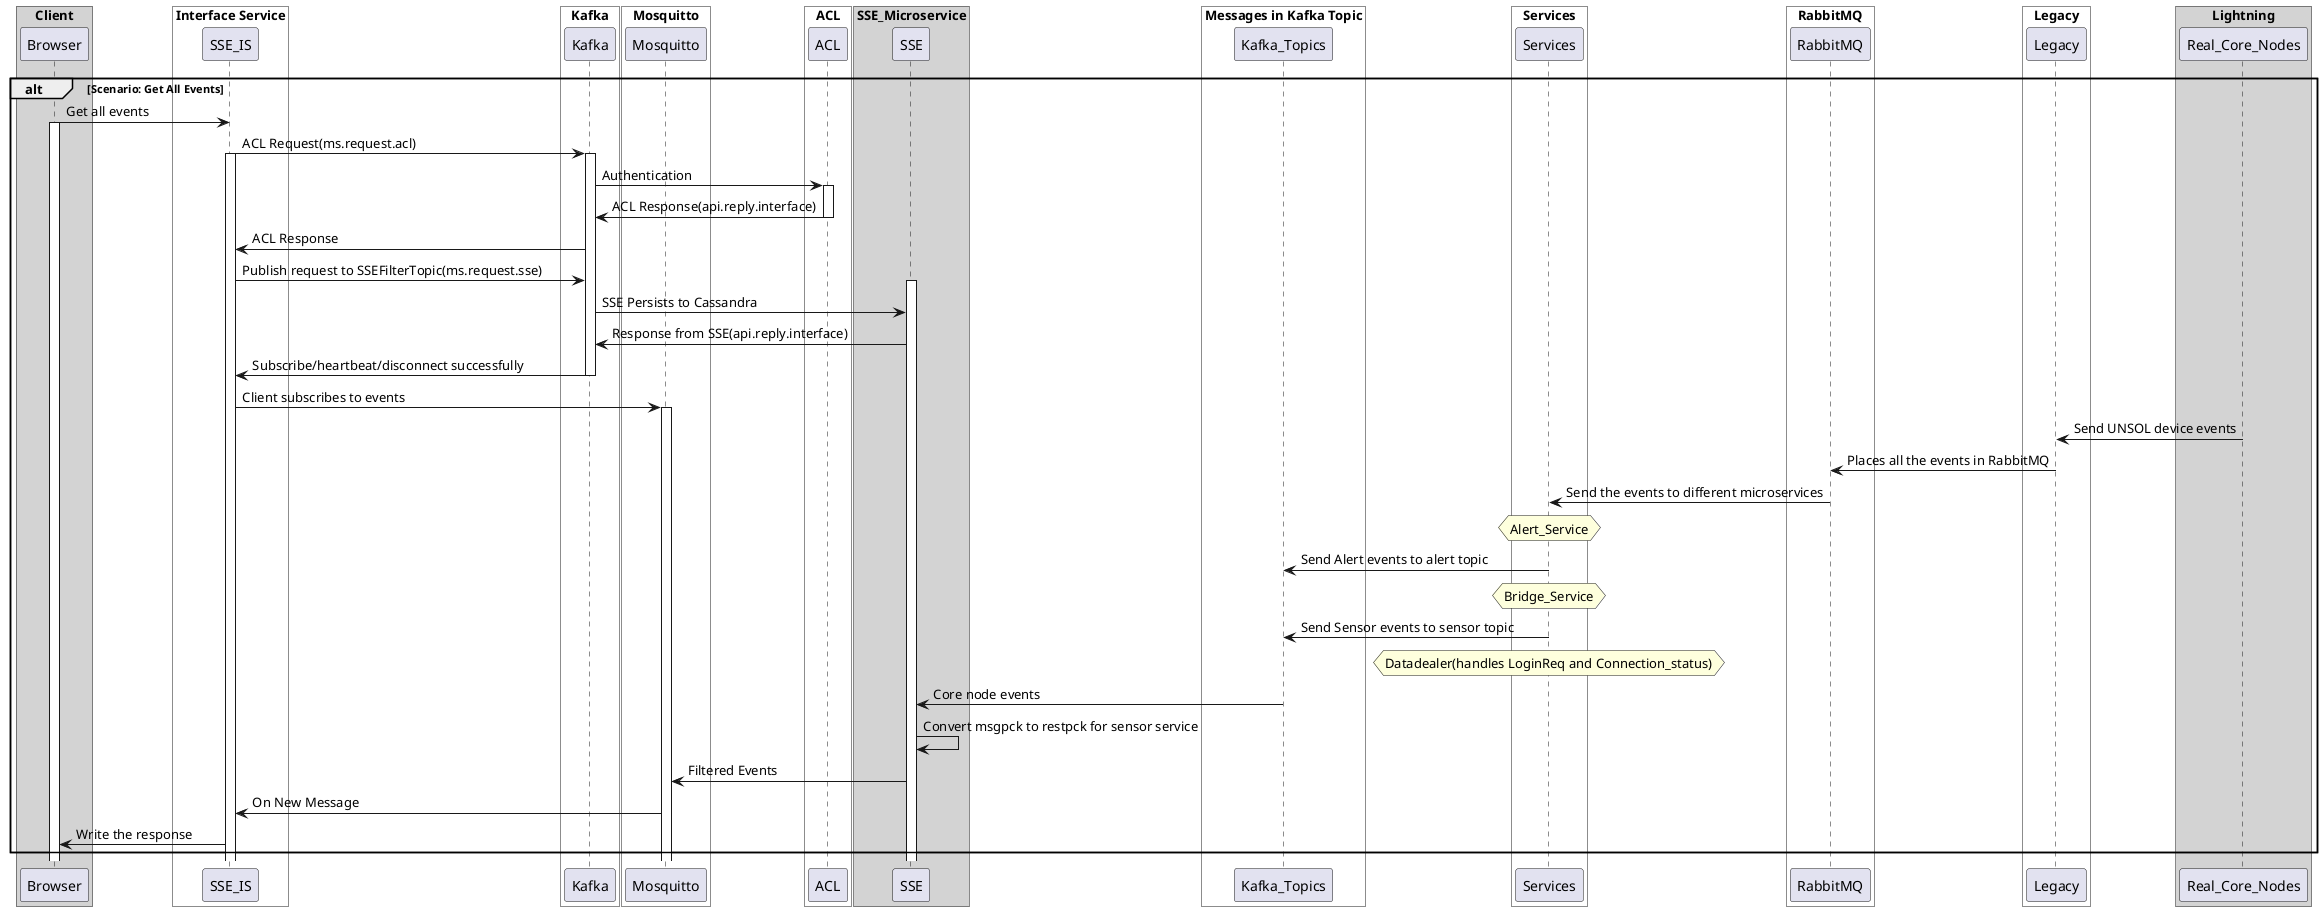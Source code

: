 @startuml
 box  "Client" #LightGrey
    participant Browser
 end box

box "Interface Service" #white
       participant SSE_IS
end box

box "Kafka" #white
       participant Kafka
end box

box "Mosquitto" #white
       participant Mosquitto
end box

box "ACL" #white
       participant ACL
end box

box "SSE_Microservice" #LightGrey
       participant SSE
end box

box "Messages in Kafka Topic" #white
       participant Kafka_Topics
end box

box "Services" #white
       participant Services
end box

box "RabbitMQ" #white
       participant RabbitMQ
end box

box "Legacy" #white
       participant Legacy
end box

box "Lightning" #LightGrey
       participant Real_Core_Nodes
end box

 alt Scenario: Get All Events
        Browser -> SSE_IS: Get all events
        Activate Browser
        SSE_IS -> Kafka: ACL Request(ms.request.acl)
        Activate SSE_IS
        Activate Kafka
        Kafka -> ACL: Authentication
        Activate ACL
        ACL -> Kafka: ACL Response(api.reply.interface)
        Deactivate ACL
        Kafka -> SSE_IS: ACL Response
        SSE_IS -> Kafka: Publish request to SSEFilterTopic(ms.request.sse)
        Activate SSE
        Kafka -> SSE: SSE Persists to Cassandra
        SSE -> Kafka: Response from SSE(api.reply.interface)
        Kafka -> SSE_IS: Subscribe/heartbeat/disconnect successfully
        Deactivate Kafka
        SSE_IS -> Mosquitto: Client subscribes to events
        Activate Mosquitto
        Real_Core_Nodes -> Legacy :Send UNSOL device events
        Legacy -> RabbitMQ :Places all the events in RabbitMQ
        RabbitMQ -> Services: Send the events to different microservices
        hnote over Services: Alert_Service
        Services -> Kafka_Topics: Send Alert events to alert topic
        hnote over Services: Bridge_Service
        Services -> Kafka_Topics: Send Sensor events to sensor topic
        hnote over Services: Datadealer(handles LoginReq and Connection_status)
        Kafka_Topics -> SSE: Core node events
        SSE -> SSE: Convert msgpck to restpck for sensor service
        SSE -> Mosquitto: Filtered Events
        Mosquitto -> SSE_IS: On New Message
        SSE_IS -> Browser: Write the response
 end



@enduml